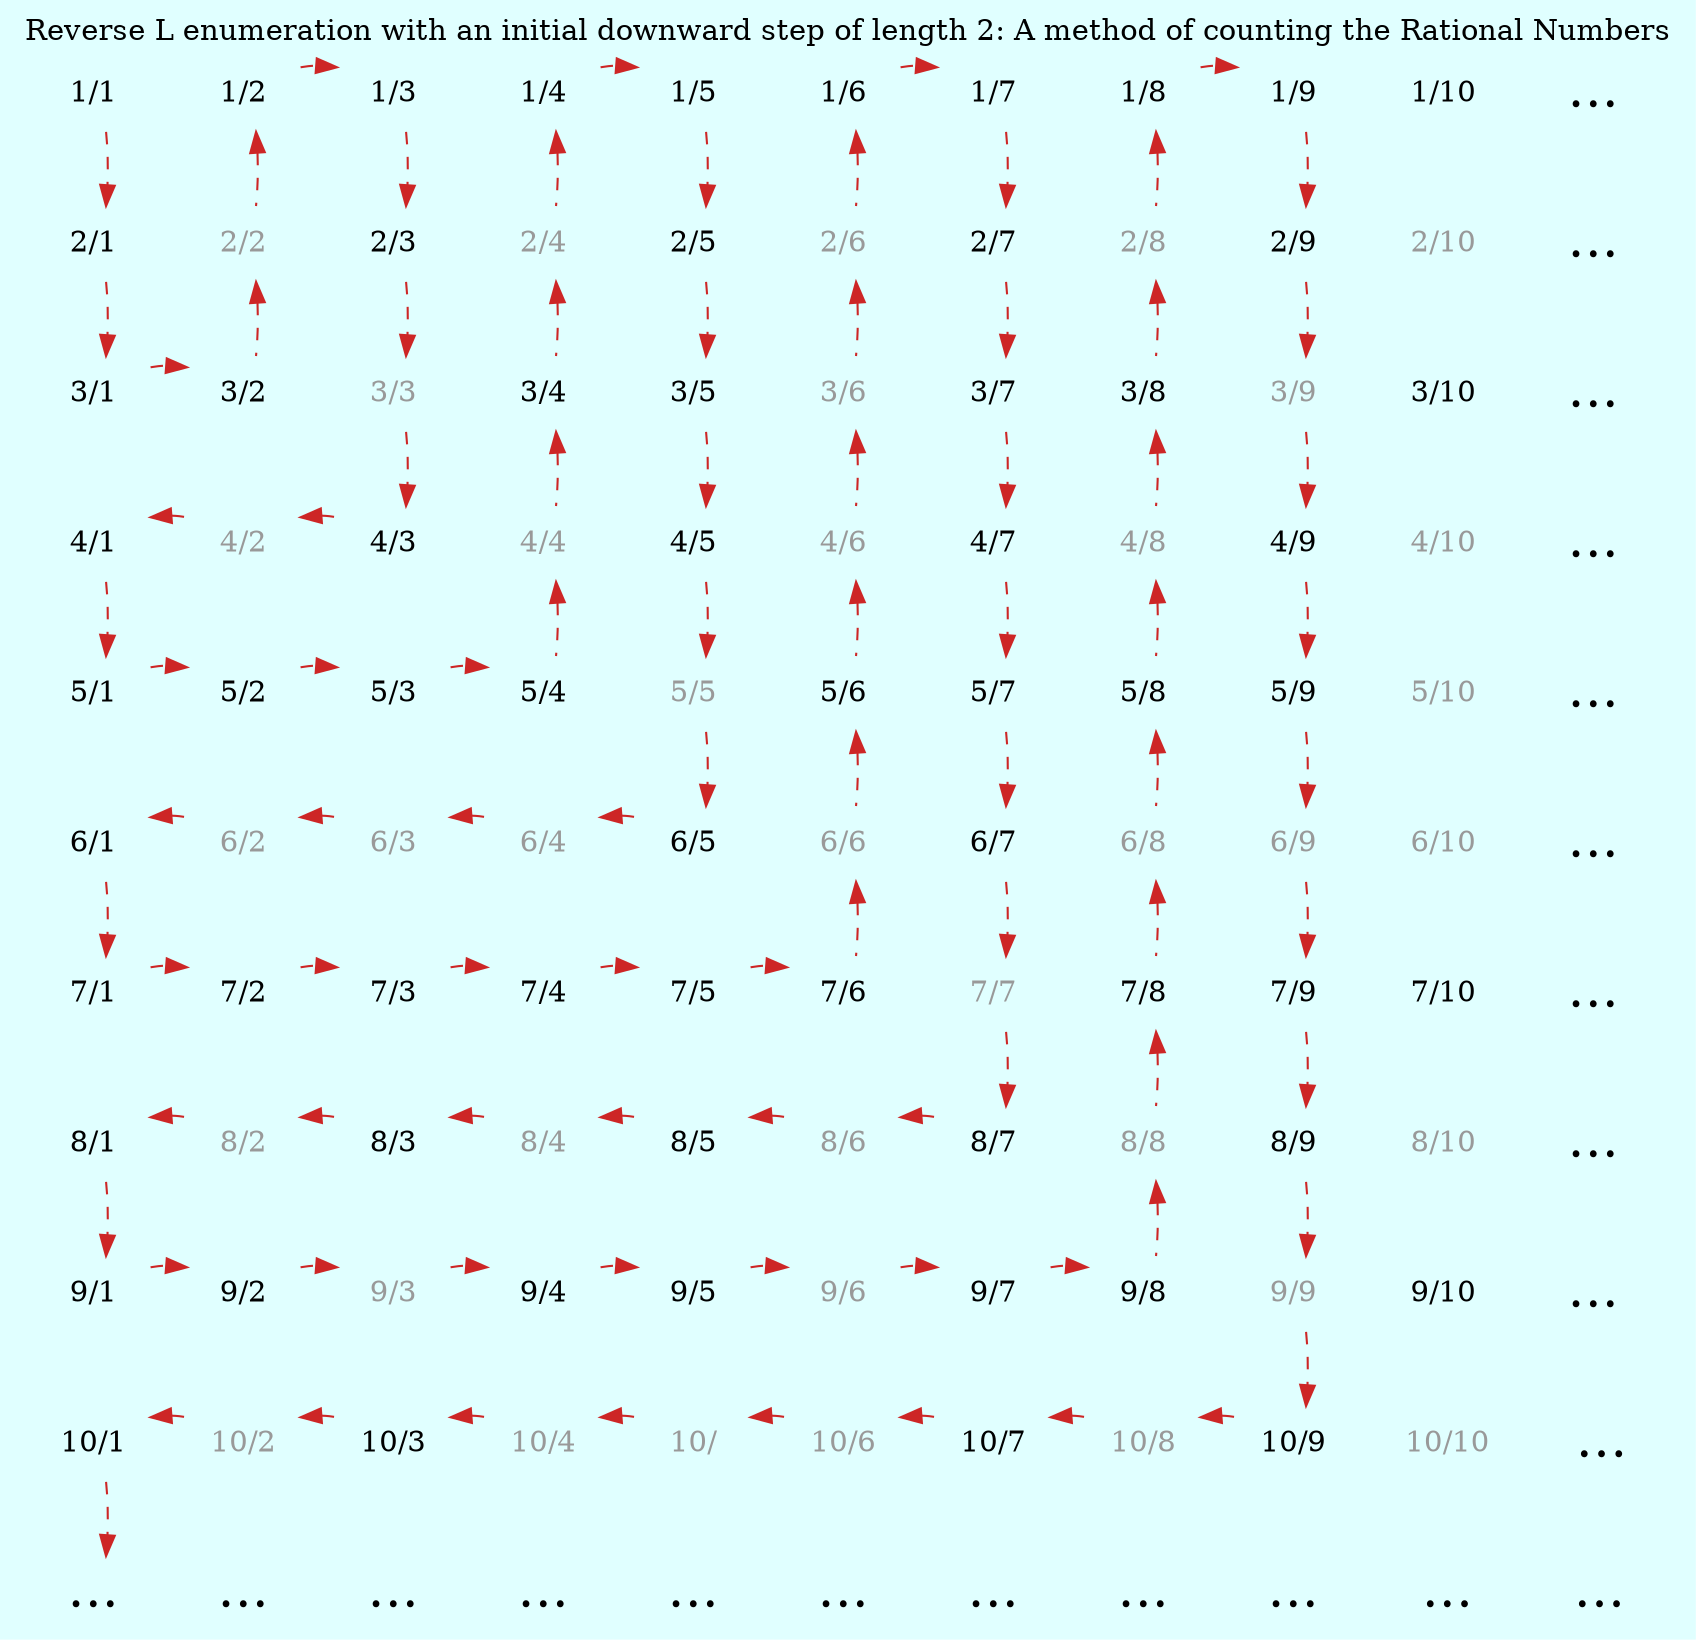 digraph
{
    layout=dot
    label="Reverse L enumeration with an initial downward step of length 2: A method of counting the Rational Numbers"
    labelloc = "t"
    node [shape=plaintext]
    bgcolor=lightcyan
    edge [style=invis]

    placeholder_1_11 [label = "...", fontsize=25]
    placeholder_2_11 [label = "...", fontsize=25]
    placeholder_3_11 [label = "...", fontsize=25]
    placeholder_4_11 [label = "...", fontsize=25]
    placeholder_5_11 [label = "...", fontsize=25]
    placeholder_6_11 [label = "...", fontsize=25]
    placeholder_7_11 [label = "...", fontsize=25]
    placeholder_8_11 [label = "...", fontsize=25]
    placeholder_9_11 [label = "...", fontsize=25]
    placeholder_10_11 [label = "...", fontsize=25]
    placeholder_11_11 [label = "...", fontsize=25]
    placeholder_11_1 [label = "...", fontsize=25]
    placeholder_11_2 [label = "...", fontsize=25]
    placeholder_11_3 [label = "...", fontsize=25]
    placeholder_11_4 [label = "...", fontsize=25]
    placeholder_11_5 [label = "...", fontsize=25]
    placeholder_11_6 [label = "...", fontsize=25]
    placeholder_11_7 [label = "...", fontsize=25]
    placeholder_11_8 [label = "...", fontsize=25]
    placeholder_11_9 [label = "...", fontsize=25]
    placeholder_11_10 [label = "...", fontsize=25]

    // nodes for the composite (non-coprime) fractions
    composite_2_2 [label="2/2", fontcolor="gray60"]
    composite_2_4 [label="2/4", fontcolor="gray60"]
    composite_2_6 [label="2/6", fontcolor="gray60"]
    composite_2_8 [label="2/8", fontcolor="gray60"]
    composite_2_10 [label="2/10", fontcolor="gray60"]

    composite_3_3 [label="3/3", fontcolor="gray60"]
    composite_3_6 [label="3/6", fontcolor="gray60"]
    composite_3_9 [label="3/9", fontcolor="gray60"]

    composite_4_2 [label="4/2", fontcolor="gray60"]
    composite_4_4 [label="4/4", fontcolor="gray60"]
    composite_4_6 [label="4/6", fontcolor="gray60"]
    composite_4_8 [label="4/8", fontcolor="gray60"]
    composite_4_10 [label="4/10", fontcolor="gray60"]

    composite_5_5 [label="5/5", fontcolor="gray60"]
    composite_5_10 [label="5/10", fontcolor="gray60"]

    composite_6_2 [label="6/2", fontcolor="gray60"]
    composite_6_3 [label="6/3", fontcolor="gray60"]
    composite_6_4 [label="6/4", fontcolor="gray60"]
    composite_6_6 [label="6/6", fontcolor="gray60"]
    composite_6_8 [label="6/8", fontcolor="gray60"]
    composite_6_9 [label="6/9", fontcolor="gray60"]
    composite_6_10 [label="6/10", fontcolor="gray60"]

    composite_7_7 [label="7/7", fontcolor="gray60"]

    composite_8_2 [label="8/2", fontcolor="gray60"]
    composite_8_4 [label="8/4", fontcolor="gray60"]
    composite_8_6 [label="8/6", fontcolor="gray60"]
    composite_8_8 [label="8/8", fontcolor="gray60"]
    composite_8_10 [label="8/10", fontcolor="gray60"]

    composite_9_3 [label="9/3", fontcolor="gray60"]
    composite_9_6 [label="9/6", fontcolor="gray60"]
    composite_9_9 [label="9/9", fontcolor="gray60"]

    composite_10_2 [label="10/2", fontcolor="gray60"]
    composite_10_4 [label="10/4", fontcolor="gray60"]
    composite_10_5 [label="10/", fontcolor="gray60"]
    composite_10_6 [label="10/6", fontcolor="gray60"]
    composite_10_8 [label="10/8", fontcolor="gray60"]
    composite_10_10 [label="10/10", fontcolor="gray60"]

    // Define the grid columns
    "1/1" -> "2/1" -> "3/1" -> "4/1" -> "5/1" -> "6/1" -> "7/1" -> "8/1" -> "9/1" -> "10/1" -> placeholder_11_1
    "1/2" -> composite_2_2 -> "3/2" -> composite_4_2 -> "5/2" -> composite_6_2 -> "7/2" -> composite_8_2 -> "9/2" -> composite_10_2 -> placeholder_11_2
    "1/3" -> "2/3" -> composite_3_3 -> "4/3" -> "5/3" -> composite_6_3 -> "7/3" -> "8/3" -> composite_9_3 -> "10/3" -> placeholder_11_3
    "1/4" -> composite_2_4 -> "3/4" -> composite_4_4 -> "5/4" -> composite_6_4 -> "7/4" -> composite_8_4 -> "9/4" -> composite_10_4 -> placeholder_11_4
    "1/5" -> "2/5" -> "3/5" -> "4/5" -> composite_5_5 -> "6/5" -> "7/5" -> "8/5" -> "9/5" -> composite_10_5 -> placeholder_11_5
    "1/6" -> composite_2_6 -> composite_3_6 -> composite_4_6 -> "5/6" -> composite_6_6 -> "7/6" -> composite_8_6 -> composite_9_6 -> composite_10_6 -> placeholder_11_6
    "1/7" -> "2/7" -> "3/7" -> "4/7" -> "5/7" -> "6/7" -> composite_7_7 -> "8/7" -> "9/7" -> "10/7" -> placeholder_11_7
    "1/8" -> composite_2_8 -> "3/8" -> composite_4_8 -> "5/8" -> composite_6_8 -> "7/8" -> composite_8_8 -> "9/8" -> composite_10_8 -> placeholder_11_8
    "1/9" -> "2/9" -> composite_3_9 -> "4/9" -> "5/9" -> composite_6_9 -> "7/9" -> "8/9" -> composite_9_9 -> "10/9" -> placeholder_11_9
    "1/10" -> composite_2_10 -> "3/10" -> composite_4_10 -> composite_5_10 -> composite_6_10 -> "7/10" -> composite_8_10 -> "9/10" -> composite_10_10 -> placeholder_11_10
    placeholder_1_11 -> placeholder_2_11 -> placeholder_3_11 -> placeholder_4_11 -> placeholder_5_11 -> placeholder_6_11 -> placeholder_7_11 -> placeholder_8_11 -> placeholder_9_11 -> placeholder_10_11 -> placeholder_11_11

    // Define the grid rows
    rank=same {"1/1" -> "1/2" -> "1/3" -> "1/4" -> "1/5" -> "1/6" -> "1/7" -> "1/8" -> "1/9" -> "1/10" -> placeholder_1_11}
    rank=same {"2/1" -> composite_2_2 -> "2/3" -> composite_2_4 -> "2/5" -> composite_2_6 -> "2/7" -> composite_2_8 -> "2/9" -> composite_2_10 -> placeholder_2_11}
    rank=same {"3/1" -> "3/2" -> composite_3_3 -> "3/4" -> "3/5" -> composite_3_6 -> "3/7" -> "3/8" -> composite_3_9 -> "3/10" -> placeholder_3_11}
    rank=same {"4/1" -> composite_4_2 -> "4/3" -> composite_4_4 -> "4/5" -> composite_4_6 -> "4/7" -> composite_4_8 -> "4/9" -> composite_4_10 -> placeholder_4_11}
    rank=same {"5/1" -> "5/2" -> "5/3" -> "5/4" -> composite_5_5 -> "5/6" -> "5/7" -> "5/8" -> "5/9" -> composite_5_10 -> placeholder_5_11}
    rank=same {"6/1" -> composite_6_2 -> composite_6_3 -> composite_6_4 -> "6/5" -> composite_6_6 -> "6/7" -> composite_6_8 -> composite_6_9 -> composite_6_10 -> placeholder_6_11}
    rank=same {"7/1" -> "7/2" -> "7/3" -> "7/4" -> "7/5" -> "7/6" -> composite_7_7 -> "7/8" -> "7/9" -> "7/10" -> placeholder_7_11}
    rank=same {"8/1" -> composite_8_2 -> "8/3" -> composite_8_4 -> "8/5" -> composite_8_6 -> "8/7" -> composite_8_8 -> "8/9" -> composite_8_10 -> placeholder_8_11}
    rank=same {"9/1" -> "9/2" -> composite_9_3 -> "9/4" -> "9/5" -> composite_9_6 -> "9/7" -> "9/8" -> composite_9_9 -> "9/10" -> placeholder_9_11}
    rank=same {"10/1" -> composite_10_2 -> "10/3" -> composite_10_4 -> composite_10_5 -> composite_10_6 -> "10/7" -> composite_10_8 -> "10/9" -> composite_10_10 -> placeholder_10_11}
    rank=same {placeholder_11_1 -> placeholder_11_2 -> placeholder_11_3 -> placeholder_11_4 -> placeholder_11_5 -> placeholder_11_6 -> placeholder_11_7 -> placeholder_11_8 -> placeholder_11_9 -> placeholder_11_10 -> placeholder_11_11}

    // Define the enumeration path
    "1/1" -> "2/1" -> "3/1" [style=dashed, color=firebrick3]
    "3/1" -> "3/2" [style=dashed, color=firebrick3]
    "1/2" -> composite_2_2 -> "3/2" [style=dashed, color=firebrick3 dir=back]
    "1/2" -> "1/3" -> "2/3" -> composite_3_3 -> "4/3" [style=dashed, color=firebrick3]
    "4/1" -> composite_4_2 -> "4/3" [style=dashed, color=firebrick3 dir=back]
    "4/1" -> "5/1" [style=dashed, color=firebrick3]
    "5/1" -> "5/2" -> "5/3" -> "5/4" [style=dashed, color=firebrick3]
    "1/4" -> composite_2_4 -> "3/4" -> composite_4_4 -> "5/4" [style=dashed, color=firebrick3 dir=back]
    "1/4" -> "1/5" [style=dashed, color=firebrick3]
    "1/5" -> "2/5" -> "3/5" -> "4/5" -> composite_5_5 -> "6/5" [style=dashed, color=firebrick3]
    "6/1" -> composite_6_2 -> composite_6_3 -> composite_6_4 -> "6/5" [style=dashed, color=firebrick3 dir=back]
    "6/1" -> "7/1" [style=dashed, color=firebrick3]
    "7/1" -> "7/2" -> "7/3" -> "7/4" -> "7/5" -> "7/6" [style=dashed, color=firebrick3]
    "1/6" -> composite_2_6 -> composite_3_6 -> composite_4_6 -> "5/6" -> composite_6_6 -> "7/6" [style=dashed, color=firebrick3 dir=back]
    "1/6" -> "1/7" [style=dashed, color=firebrick3]
    "1/7" -> "2/7" -> "3/7" -> "4/7" -> "5/7" -> "6/7" -> composite_7_7 -> "8/7" [style=dashed, color=firebrick3]
    "8/1" -> composite_8_2 -> "8/3" -> composite_8_4 -> "8/5" -> composite_8_6 -> "8/7" [style=dashed, color=firebrick3 dir=back]
    "8/1" -> "9/1" [style=dashed, color=firebrick3]
    "9/1" -> "9/2" -> composite_9_3 -> "9/4" -> "9/5" -> composite_9_6 -> "9/7" -> "9/8" [style=dashed, color=firebrick3]
    "1/8" -> composite_2_8 -> "3/8" -> composite_4_8 -> "5/8" -> composite_6_8 -> "7/8" -> composite_8_8 -> "9/8" [style=dashed, color=firebrick3 dir=back]
    "1/8" -> "1/9" [style=dashed, color=firebrick3]
    "1/9" -> "2/9" -> composite_3_9 -> "4/9" -> "5/9" -> composite_6_9 -> "7/9" -> "8/9" -> composite_9_9 -> "10/9" [style=dashed, color=firebrick3]
    "10/1" -> composite_10_2 -> "10/3" -> composite_10_4 -> composite_10_5 -> composite_10_6 -> "10/7" -> composite_10_8 -> "10/9" [style=dashed, color=firebrick3 dir=back]
    "10/1" -> placeholder_11_1 [style=dashed, color=firebrick3]

}
